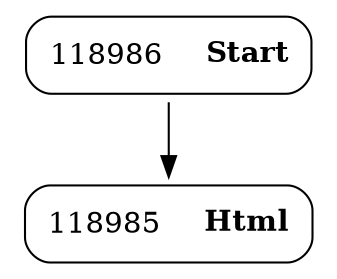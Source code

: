 digraph ast {
node [shape=none];
118985 [label=<<TABLE border='1' cellspacing='0' cellpadding='10' style='rounded' ><TR><TD border='0'>118985</TD><TD border='0'><B>Html</B></TD></TR></TABLE>>];
118986 [label=<<TABLE border='1' cellspacing='0' cellpadding='10' style='rounded' ><TR><TD border='0'>118986</TD><TD border='0'><B>Start</B></TD></TR></TABLE>>];
118986 -> 118985 [weight=2];
}
